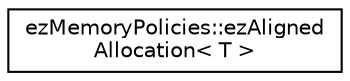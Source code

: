 digraph "Graphical Class Hierarchy"
{
 // LATEX_PDF_SIZE
  edge [fontname="Helvetica",fontsize="10",labelfontname="Helvetica",labelfontsize="10"];
  node [fontname="Helvetica",fontsize="10",shape=record];
  rankdir="LR";
  Node0 [label="ezMemoryPolicies::ezAligned\lAllocation\< T \>",height=0.2,width=0.4,color="black", fillcolor="white", style="filled",URL="$d0/da4/classez_memory_policies_1_1ez_aligned_allocation.htm",tooltip="Allocation policy to support custom alignment per allocation."];
}
